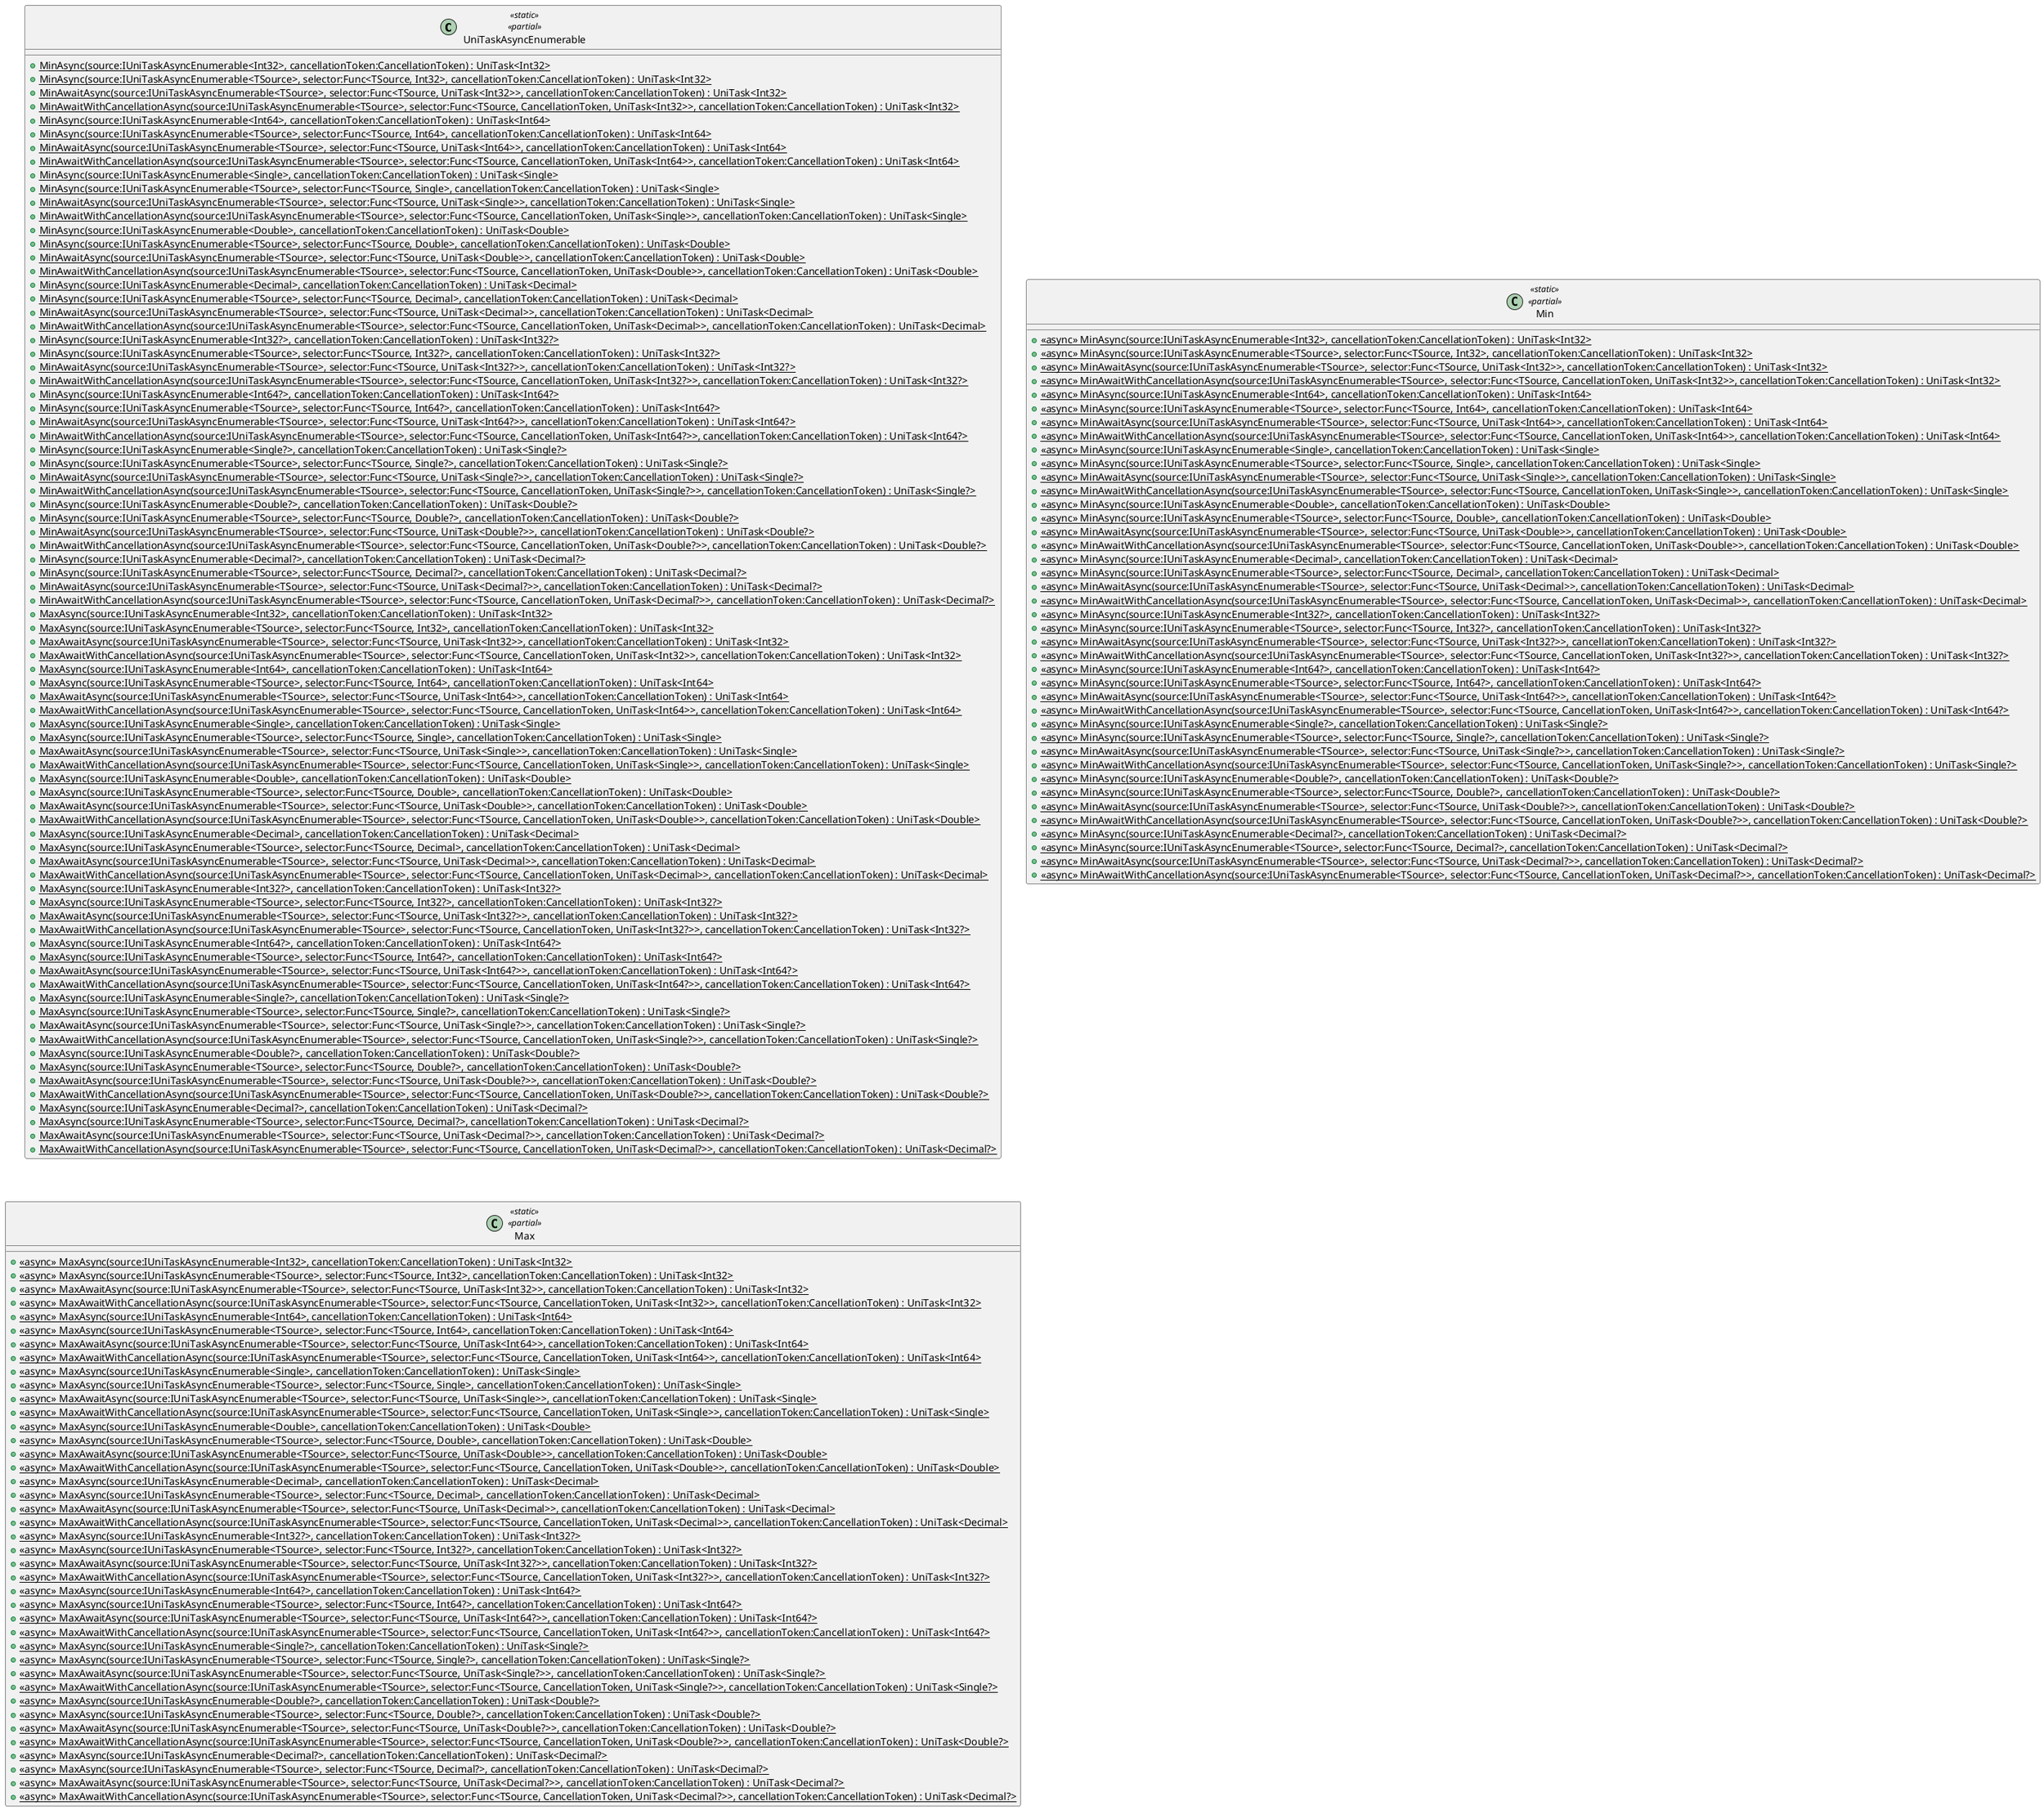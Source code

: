 @startuml
class UniTaskAsyncEnumerable <<static>> <<partial>> {
    + {static} MinAsync(source:IUniTaskAsyncEnumerable<Int32>, cancellationToken:CancellationToken) : UniTask<Int32>
    + {static} MinAsync(source:IUniTaskAsyncEnumerable<TSource>, selector:Func<TSource, Int32>, cancellationToken:CancellationToken) : UniTask<Int32>
    + {static} MinAwaitAsync(source:IUniTaskAsyncEnumerable<TSource>, selector:Func<TSource, UniTask<Int32>>, cancellationToken:CancellationToken) : UniTask<Int32>
    + {static} MinAwaitWithCancellationAsync(source:IUniTaskAsyncEnumerable<TSource>, selector:Func<TSource, CancellationToken, UniTask<Int32>>, cancellationToken:CancellationToken) : UniTask<Int32>
    + {static} MinAsync(source:IUniTaskAsyncEnumerable<Int64>, cancellationToken:CancellationToken) : UniTask<Int64>
    + {static} MinAsync(source:IUniTaskAsyncEnumerable<TSource>, selector:Func<TSource, Int64>, cancellationToken:CancellationToken) : UniTask<Int64>
    + {static} MinAwaitAsync(source:IUniTaskAsyncEnumerable<TSource>, selector:Func<TSource, UniTask<Int64>>, cancellationToken:CancellationToken) : UniTask<Int64>
    + {static} MinAwaitWithCancellationAsync(source:IUniTaskAsyncEnumerable<TSource>, selector:Func<TSource, CancellationToken, UniTask<Int64>>, cancellationToken:CancellationToken) : UniTask<Int64>
    + {static} MinAsync(source:IUniTaskAsyncEnumerable<Single>, cancellationToken:CancellationToken) : UniTask<Single>
    + {static} MinAsync(source:IUniTaskAsyncEnumerable<TSource>, selector:Func<TSource, Single>, cancellationToken:CancellationToken) : UniTask<Single>
    + {static} MinAwaitAsync(source:IUniTaskAsyncEnumerable<TSource>, selector:Func<TSource, UniTask<Single>>, cancellationToken:CancellationToken) : UniTask<Single>
    + {static} MinAwaitWithCancellationAsync(source:IUniTaskAsyncEnumerable<TSource>, selector:Func<TSource, CancellationToken, UniTask<Single>>, cancellationToken:CancellationToken) : UniTask<Single>
    + {static} MinAsync(source:IUniTaskAsyncEnumerable<Double>, cancellationToken:CancellationToken) : UniTask<Double>
    + {static} MinAsync(source:IUniTaskAsyncEnumerable<TSource>, selector:Func<TSource, Double>, cancellationToken:CancellationToken) : UniTask<Double>
    + {static} MinAwaitAsync(source:IUniTaskAsyncEnumerable<TSource>, selector:Func<TSource, UniTask<Double>>, cancellationToken:CancellationToken) : UniTask<Double>
    + {static} MinAwaitWithCancellationAsync(source:IUniTaskAsyncEnumerable<TSource>, selector:Func<TSource, CancellationToken, UniTask<Double>>, cancellationToken:CancellationToken) : UniTask<Double>
    + {static} MinAsync(source:IUniTaskAsyncEnumerable<Decimal>, cancellationToken:CancellationToken) : UniTask<Decimal>
    + {static} MinAsync(source:IUniTaskAsyncEnumerable<TSource>, selector:Func<TSource, Decimal>, cancellationToken:CancellationToken) : UniTask<Decimal>
    + {static} MinAwaitAsync(source:IUniTaskAsyncEnumerable<TSource>, selector:Func<TSource, UniTask<Decimal>>, cancellationToken:CancellationToken) : UniTask<Decimal>
    + {static} MinAwaitWithCancellationAsync(source:IUniTaskAsyncEnumerable<TSource>, selector:Func<TSource, CancellationToken, UniTask<Decimal>>, cancellationToken:CancellationToken) : UniTask<Decimal>
    + {static} MinAsync(source:IUniTaskAsyncEnumerable<Int32?>, cancellationToken:CancellationToken) : UniTask<Int32?>
    + {static} MinAsync(source:IUniTaskAsyncEnumerable<TSource>, selector:Func<TSource, Int32?>, cancellationToken:CancellationToken) : UniTask<Int32?>
    + {static} MinAwaitAsync(source:IUniTaskAsyncEnumerable<TSource>, selector:Func<TSource, UniTask<Int32?>>, cancellationToken:CancellationToken) : UniTask<Int32?>
    + {static} MinAwaitWithCancellationAsync(source:IUniTaskAsyncEnumerable<TSource>, selector:Func<TSource, CancellationToken, UniTask<Int32?>>, cancellationToken:CancellationToken) : UniTask<Int32?>
    + {static} MinAsync(source:IUniTaskAsyncEnumerable<Int64?>, cancellationToken:CancellationToken) : UniTask<Int64?>
    + {static} MinAsync(source:IUniTaskAsyncEnumerable<TSource>, selector:Func<TSource, Int64?>, cancellationToken:CancellationToken) : UniTask<Int64?>
    + {static} MinAwaitAsync(source:IUniTaskAsyncEnumerable<TSource>, selector:Func<TSource, UniTask<Int64?>>, cancellationToken:CancellationToken) : UniTask<Int64?>
    + {static} MinAwaitWithCancellationAsync(source:IUniTaskAsyncEnumerable<TSource>, selector:Func<TSource, CancellationToken, UniTask<Int64?>>, cancellationToken:CancellationToken) : UniTask<Int64?>
    + {static} MinAsync(source:IUniTaskAsyncEnumerable<Single?>, cancellationToken:CancellationToken) : UniTask<Single?>
    + {static} MinAsync(source:IUniTaskAsyncEnumerable<TSource>, selector:Func<TSource, Single?>, cancellationToken:CancellationToken) : UniTask<Single?>
    + {static} MinAwaitAsync(source:IUniTaskAsyncEnumerable<TSource>, selector:Func<TSource, UniTask<Single?>>, cancellationToken:CancellationToken) : UniTask<Single?>
    + {static} MinAwaitWithCancellationAsync(source:IUniTaskAsyncEnumerable<TSource>, selector:Func<TSource, CancellationToken, UniTask<Single?>>, cancellationToken:CancellationToken) : UniTask<Single?>
    + {static} MinAsync(source:IUniTaskAsyncEnumerable<Double?>, cancellationToken:CancellationToken) : UniTask<Double?>
    + {static} MinAsync(source:IUniTaskAsyncEnumerable<TSource>, selector:Func<TSource, Double?>, cancellationToken:CancellationToken) : UniTask<Double?>
    + {static} MinAwaitAsync(source:IUniTaskAsyncEnumerable<TSource>, selector:Func<TSource, UniTask<Double?>>, cancellationToken:CancellationToken) : UniTask<Double?>
    + {static} MinAwaitWithCancellationAsync(source:IUniTaskAsyncEnumerable<TSource>, selector:Func<TSource, CancellationToken, UniTask<Double?>>, cancellationToken:CancellationToken) : UniTask<Double?>
    + {static} MinAsync(source:IUniTaskAsyncEnumerable<Decimal?>, cancellationToken:CancellationToken) : UniTask<Decimal?>
    + {static} MinAsync(source:IUniTaskAsyncEnumerable<TSource>, selector:Func<TSource, Decimal?>, cancellationToken:CancellationToken) : UniTask<Decimal?>
    + {static} MinAwaitAsync(source:IUniTaskAsyncEnumerable<TSource>, selector:Func<TSource, UniTask<Decimal?>>, cancellationToken:CancellationToken) : UniTask<Decimal?>
    + {static} MinAwaitWithCancellationAsync(source:IUniTaskAsyncEnumerable<TSource>, selector:Func<TSource, CancellationToken, UniTask<Decimal?>>, cancellationToken:CancellationToken) : UniTask<Decimal?>
}
class Min <<static>> <<partial>> {
    + {static} <<async>> MinAsync(source:IUniTaskAsyncEnumerable<Int32>, cancellationToken:CancellationToken) : UniTask<Int32>
    + {static} <<async>> MinAsync(source:IUniTaskAsyncEnumerable<TSource>, selector:Func<TSource, Int32>, cancellationToken:CancellationToken) : UniTask<Int32>
    + {static} <<async>> MinAwaitAsync(source:IUniTaskAsyncEnumerable<TSource>, selector:Func<TSource, UniTask<Int32>>, cancellationToken:CancellationToken) : UniTask<Int32>
    + {static} <<async>> MinAwaitWithCancellationAsync(source:IUniTaskAsyncEnumerable<TSource>, selector:Func<TSource, CancellationToken, UniTask<Int32>>, cancellationToken:CancellationToken) : UniTask<Int32>
    + {static} <<async>> MinAsync(source:IUniTaskAsyncEnumerable<Int64>, cancellationToken:CancellationToken) : UniTask<Int64>
    + {static} <<async>> MinAsync(source:IUniTaskAsyncEnumerable<TSource>, selector:Func<TSource, Int64>, cancellationToken:CancellationToken) : UniTask<Int64>
    + {static} <<async>> MinAwaitAsync(source:IUniTaskAsyncEnumerable<TSource>, selector:Func<TSource, UniTask<Int64>>, cancellationToken:CancellationToken) : UniTask<Int64>
    + {static} <<async>> MinAwaitWithCancellationAsync(source:IUniTaskAsyncEnumerable<TSource>, selector:Func<TSource, CancellationToken, UniTask<Int64>>, cancellationToken:CancellationToken) : UniTask<Int64>
    + {static} <<async>> MinAsync(source:IUniTaskAsyncEnumerable<Single>, cancellationToken:CancellationToken) : UniTask<Single>
    + {static} <<async>> MinAsync(source:IUniTaskAsyncEnumerable<TSource>, selector:Func<TSource, Single>, cancellationToken:CancellationToken) : UniTask<Single>
    + {static} <<async>> MinAwaitAsync(source:IUniTaskAsyncEnumerable<TSource>, selector:Func<TSource, UniTask<Single>>, cancellationToken:CancellationToken) : UniTask<Single>
    + {static} <<async>> MinAwaitWithCancellationAsync(source:IUniTaskAsyncEnumerable<TSource>, selector:Func<TSource, CancellationToken, UniTask<Single>>, cancellationToken:CancellationToken) : UniTask<Single>
    + {static} <<async>> MinAsync(source:IUniTaskAsyncEnumerable<Double>, cancellationToken:CancellationToken) : UniTask<Double>
    + {static} <<async>> MinAsync(source:IUniTaskAsyncEnumerable<TSource>, selector:Func<TSource, Double>, cancellationToken:CancellationToken) : UniTask<Double>
    + {static} <<async>> MinAwaitAsync(source:IUniTaskAsyncEnumerable<TSource>, selector:Func<TSource, UniTask<Double>>, cancellationToken:CancellationToken) : UniTask<Double>
    + {static} <<async>> MinAwaitWithCancellationAsync(source:IUniTaskAsyncEnumerable<TSource>, selector:Func<TSource, CancellationToken, UniTask<Double>>, cancellationToken:CancellationToken) : UniTask<Double>
    + {static} <<async>> MinAsync(source:IUniTaskAsyncEnumerable<Decimal>, cancellationToken:CancellationToken) : UniTask<Decimal>
    + {static} <<async>> MinAsync(source:IUniTaskAsyncEnumerable<TSource>, selector:Func<TSource, Decimal>, cancellationToken:CancellationToken) : UniTask<Decimal>
    + {static} <<async>> MinAwaitAsync(source:IUniTaskAsyncEnumerable<TSource>, selector:Func<TSource, UniTask<Decimal>>, cancellationToken:CancellationToken) : UniTask<Decimal>
    + {static} <<async>> MinAwaitWithCancellationAsync(source:IUniTaskAsyncEnumerable<TSource>, selector:Func<TSource, CancellationToken, UniTask<Decimal>>, cancellationToken:CancellationToken) : UniTask<Decimal>
    + {static} <<async>> MinAsync(source:IUniTaskAsyncEnumerable<Int32?>, cancellationToken:CancellationToken) : UniTask<Int32?>
    + {static} <<async>> MinAsync(source:IUniTaskAsyncEnumerable<TSource>, selector:Func<TSource, Int32?>, cancellationToken:CancellationToken) : UniTask<Int32?>
    + {static} <<async>> MinAwaitAsync(source:IUniTaskAsyncEnumerable<TSource>, selector:Func<TSource, UniTask<Int32?>>, cancellationToken:CancellationToken) : UniTask<Int32?>
    + {static} <<async>> MinAwaitWithCancellationAsync(source:IUniTaskAsyncEnumerable<TSource>, selector:Func<TSource, CancellationToken, UniTask<Int32?>>, cancellationToken:CancellationToken) : UniTask<Int32?>
    + {static} <<async>> MinAsync(source:IUniTaskAsyncEnumerable<Int64?>, cancellationToken:CancellationToken) : UniTask<Int64?>
    + {static} <<async>> MinAsync(source:IUniTaskAsyncEnumerable<TSource>, selector:Func<TSource, Int64?>, cancellationToken:CancellationToken) : UniTask<Int64?>
    + {static} <<async>> MinAwaitAsync(source:IUniTaskAsyncEnumerable<TSource>, selector:Func<TSource, UniTask<Int64?>>, cancellationToken:CancellationToken) : UniTask<Int64?>
    + {static} <<async>> MinAwaitWithCancellationAsync(source:IUniTaskAsyncEnumerable<TSource>, selector:Func<TSource, CancellationToken, UniTask<Int64?>>, cancellationToken:CancellationToken) : UniTask<Int64?>
    + {static} <<async>> MinAsync(source:IUniTaskAsyncEnumerable<Single?>, cancellationToken:CancellationToken) : UniTask<Single?>
    + {static} <<async>> MinAsync(source:IUniTaskAsyncEnumerable<TSource>, selector:Func<TSource, Single?>, cancellationToken:CancellationToken) : UniTask<Single?>
    + {static} <<async>> MinAwaitAsync(source:IUniTaskAsyncEnumerable<TSource>, selector:Func<TSource, UniTask<Single?>>, cancellationToken:CancellationToken) : UniTask<Single?>
    + {static} <<async>> MinAwaitWithCancellationAsync(source:IUniTaskAsyncEnumerable<TSource>, selector:Func<TSource, CancellationToken, UniTask<Single?>>, cancellationToken:CancellationToken) : UniTask<Single?>
    + {static} <<async>> MinAsync(source:IUniTaskAsyncEnumerable<Double?>, cancellationToken:CancellationToken) : UniTask<Double?>
    + {static} <<async>> MinAsync(source:IUniTaskAsyncEnumerable<TSource>, selector:Func<TSource, Double?>, cancellationToken:CancellationToken) : UniTask<Double?>
    + {static} <<async>> MinAwaitAsync(source:IUniTaskAsyncEnumerable<TSource>, selector:Func<TSource, UniTask<Double?>>, cancellationToken:CancellationToken) : UniTask<Double?>
    + {static} <<async>> MinAwaitWithCancellationAsync(source:IUniTaskAsyncEnumerable<TSource>, selector:Func<TSource, CancellationToken, UniTask<Double?>>, cancellationToken:CancellationToken) : UniTask<Double?>
    + {static} <<async>> MinAsync(source:IUniTaskAsyncEnumerable<Decimal?>, cancellationToken:CancellationToken) : UniTask<Decimal?>
    + {static} <<async>> MinAsync(source:IUniTaskAsyncEnumerable<TSource>, selector:Func<TSource, Decimal?>, cancellationToken:CancellationToken) : UniTask<Decimal?>
    + {static} <<async>> MinAwaitAsync(source:IUniTaskAsyncEnumerable<TSource>, selector:Func<TSource, UniTask<Decimal?>>, cancellationToken:CancellationToken) : UniTask<Decimal?>
    + {static} <<async>> MinAwaitWithCancellationAsync(source:IUniTaskAsyncEnumerable<TSource>, selector:Func<TSource, CancellationToken, UniTask<Decimal?>>, cancellationToken:CancellationToken) : UniTask<Decimal?>
}
class UniTaskAsyncEnumerable <<static>> <<partial>> {
    + {static} MaxAsync(source:IUniTaskAsyncEnumerable<Int32>, cancellationToken:CancellationToken) : UniTask<Int32>
    + {static} MaxAsync(source:IUniTaskAsyncEnumerable<TSource>, selector:Func<TSource, Int32>, cancellationToken:CancellationToken) : UniTask<Int32>
    + {static} MaxAwaitAsync(source:IUniTaskAsyncEnumerable<TSource>, selector:Func<TSource, UniTask<Int32>>, cancellationToken:CancellationToken) : UniTask<Int32>
    + {static} MaxAwaitWithCancellationAsync(source:IUniTaskAsyncEnumerable<TSource>, selector:Func<TSource, CancellationToken, UniTask<Int32>>, cancellationToken:CancellationToken) : UniTask<Int32>
    + {static} MaxAsync(source:IUniTaskAsyncEnumerable<Int64>, cancellationToken:CancellationToken) : UniTask<Int64>
    + {static} MaxAsync(source:IUniTaskAsyncEnumerable<TSource>, selector:Func<TSource, Int64>, cancellationToken:CancellationToken) : UniTask<Int64>
    + {static} MaxAwaitAsync(source:IUniTaskAsyncEnumerable<TSource>, selector:Func<TSource, UniTask<Int64>>, cancellationToken:CancellationToken) : UniTask<Int64>
    + {static} MaxAwaitWithCancellationAsync(source:IUniTaskAsyncEnumerable<TSource>, selector:Func<TSource, CancellationToken, UniTask<Int64>>, cancellationToken:CancellationToken) : UniTask<Int64>
    + {static} MaxAsync(source:IUniTaskAsyncEnumerable<Single>, cancellationToken:CancellationToken) : UniTask<Single>
    + {static} MaxAsync(source:IUniTaskAsyncEnumerable<TSource>, selector:Func<TSource, Single>, cancellationToken:CancellationToken) : UniTask<Single>
    + {static} MaxAwaitAsync(source:IUniTaskAsyncEnumerable<TSource>, selector:Func<TSource, UniTask<Single>>, cancellationToken:CancellationToken) : UniTask<Single>
    + {static} MaxAwaitWithCancellationAsync(source:IUniTaskAsyncEnumerable<TSource>, selector:Func<TSource, CancellationToken, UniTask<Single>>, cancellationToken:CancellationToken) : UniTask<Single>
    + {static} MaxAsync(source:IUniTaskAsyncEnumerable<Double>, cancellationToken:CancellationToken) : UniTask<Double>
    + {static} MaxAsync(source:IUniTaskAsyncEnumerable<TSource>, selector:Func<TSource, Double>, cancellationToken:CancellationToken) : UniTask<Double>
    + {static} MaxAwaitAsync(source:IUniTaskAsyncEnumerable<TSource>, selector:Func<TSource, UniTask<Double>>, cancellationToken:CancellationToken) : UniTask<Double>
    + {static} MaxAwaitWithCancellationAsync(source:IUniTaskAsyncEnumerable<TSource>, selector:Func<TSource, CancellationToken, UniTask<Double>>, cancellationToken:CancellationToken) : UniTask<Double>
    + {static} MaxAsync(source:IUniTaskAsyncEnumerable<Decimal>, cancellationToken:CancellationToken) : UniTask<Decimal>
    + {static} MaxAsync(source:IUniTaskAsyncEnumerable<TSource>, selector:Func<TSource, Decimal>, cancellationToken:CancellationToken) : UniTask<Decimal>
    + {static} MaxAwaitAsync(source:IUniTaskAsyncEnumerable<TSource>, selector:Func<TSource, UniTask<Decimal>>, cancellationToken:CancellationToken) : UniTask<Decimal>
    + {static} MaxAwaitWithCancellationAsync(source:IUniTaskAsyncEnumerable<TSource>, selector:Func<TSource, CancellationToken, UniTask<Decimal>>, cancellationToken:CancellationToken) : UniTask<Decimal>
    + {static} MaxAsync(source:IUniTaskAsyncEnumerable<Int32?>, cancellationToken:CancellationToken) : UniTask<Int32?>
    + {static} MaxAsync(source:IUniTaskAsyncEnumerable<TSource>, selector:Func<TSource, Int32?>, cancellationToken:CancellationToken) : UniTask<Int32?>
    + {static} MaxAwaitAsync(source:IUniTaskAsyncEnumerable<TSource>, selector:Func<TSource, UniTask<Int32?>>, cancellationToken:CancellationToken) : UniTask<Int32?>
    + {static} MaxAwaitWithCancellationAsync(source:IUniTaskAsyncEnumerable<TSource>, selector:Func<TSource, CancellationToken, UniTask<Int32?>>, cancellationToken:CancellationToken) : UniTask<Int32?>
    + {static} MaxAsync(source:IUniTaskAsyncEnumerable<Int64?>, cancellationToken:CancellationToken) : UniTask<Int64?>
    + {static} MaxAsync(source:IUniTaskAsyncEnumerable<TSource>, selector:Func<TSource, Int64?>, cancellationToken:CancellationToken) : UniTask<Int64?>
    + {static} MaxAwaitAsync(source:IUniTaskAsyncEnumerable<TSource>, selector:Func<TSource, UniTask<Int64?>>, cancellationToken:CancellationToken) : UniTask<Int64?>
    + {static} MaxAwaitWithCancellationAsync(source:IUniTaskAsyncEnumerable<TSource>, selector:Func<TSource, CancellationToken, UniTask<Int64?>>, cancellationToken:CancellationToken) : UniTask<Int64?>
    + {static} MaxAsync(source:IUniTaskAsyncEnumerable<Single?>, cancellationToken:CancellationToken) : UniTask<Single?>
    + {static} MaxAsync(source:IUniTaskAsyncEnumerable<TSource>, selector:Func<TSource, Single?>, cancellationToken:CancellationToken) : UniTask<Single?>
    + {static} MaxAwaitAsync(source:IUniTaskAsyncEnumerable<TSource>, selector:Func<TSource, UniTask<Single?>>, cancellationToken:CancellationToken) : UniTask<Single?>
    + {static} MaxAwaitWithCancellationAsync(source:IUniTaskAsyncEnumerable<TSource>, selector:Func<TSource, CancellationToken, UniTask<Single?>>, cancellationToken:CancellationToken) : UniTask<Single?>
    + {static} MaxAsync(source:IUniTaskAsyncEnumerable<Double?>, cancellationToken:CancellationToken) : UniTask<Double?>
    + {static} MaxAsync(source:IUniTaskAsyncEnumerable<TSource>, selector:Func<TSource, Double?>, cancellationToken:CancellationToken) : UniTask<Double?>
    + {static} MaxAwaitAsync(source:IUniTaskAsyncEnumerable<TSource>, selector:Func<TSource, UniTask<Double?>>, cancellationToken:CancellationToken) : UniTask<Double?>
    + {static} MaxAwaitWithCancellationAsync(source:IUniTaskAsyncEnumerable<TSource>, selector:Func<TSource, CancellationToken, UniTask<Double?>>, cancellationToken:CancellationToken) : UniTask<Double?>
    + {static} MaxAsync(source:IUniTaskAsyncEnumerable<Decimal?>, cancellationToken:CancellationToken) : UniTask<Decimal?>
    + {static} MaxAsync(source:IUniTaskAsyncEnumerable<TSource>, selector:Func<TSource, Decimal?>, cancellationToken:CancellationToken) : UniTask<Decimal?>
    + {static} MaxAwaitAsync(source:IUniTaskAsyncEnumerable<TSource>, selector:Func<TSource, UniTask<Decimal?>>, cancellationToken:CancellationToken) : UniTask<Decimal?>
    + {static} MaxAwaitWithCancellationAsync(source:IUniTaskAsyncEnumerable<TSource>, selector:Func<TSource, CancellationToken, UniTask<Decimal?>>, cancellationToken:CancellationToken) : UniTask<Decimal?>
}
class Max <<static>> <<partial>> {
    + {static} <<async>> MaxAsync(source:IUniTaskAsyncEnumerable<Int32>, cancellationToken:CancellationToken) : UniTask<Int32>
    + {static} <<async>> MaxAsync(source:IUniTaskAsyncEnumerable<TSource>, selector:Func<TSource, Int32>, cancellationToken:CancellationToken) : UniTask<Int32>
    + {static} <<async>> MaxAwaitAsync(source:IUniTaskAsyncEnumerable<TSource>, selector:Func<TSource, UniTask<Int32>>, cancellationToken:CancellationToken) : UniTask<Int32>
    + {static} <<async>> MaxAwaitWithCancellationAsync(source:IUniTaskAsyncEnumerable<TSource>, selector:Func<TSource, CancellationToken, UniTask<Int32>>, cancellationToken:CancellationToken) : UniTask<Int32>
    + {static} <<async>> MaxAsync(source:IUniTaskAsyncEnumerable<Int64>, cancellationToken:CancellationToken) : UniTask<Int64>
    + {static} <<async>> MaxAsync(source:IUniTaskAsyncEnumerable<TSource>, selector:Func<TSource, Int64>, cancellationToken:CancellationToken) : UniTask<Int64>
    + {static} <<async>> MaxAwaitAsync(source:IUniTaskAsyncEnumerable<TSource>, selector:Func<TSource, UniTask<Int64>>, cancellationToken:CancellationToken) : UniTask<Int64>
    + {static} <<async>> MaxAwaitWithCancellationAsync(source:IUniTaskAsyncEnumerable<TSource>, selector:Func<TSource, CancellationToken, UniTask<Int64>>, cancellationToken:CancellationToken) : UniTask<Int64>
    + {static} <<async>> MaxAsync(source:IUniTaskAsyncEnumerable<Single>, cancellationToken:CancellationToken) : UniTask<Single>
    + {static} <<async>> MaxAsync(source:IUniTaskAsyncEnumerable<TSource>, selector:Func<TSource, Single>, cancellationToken:CancellationToken) : UniTask<Single>
    + {static} <<async>> MaxAwaitAsync(source:IUniTaskAsyncEnumerable<TSource>, selector:Func<TSource, UniTask<Single>>, cancellationToken:CancellationToken) : UniTask<Single>
    + {static} <<async>> MaxAwaitWithCancellationAsync(source:IUniTaskAsyncEnumerable<TSource>, selector:Func<TSource, CancellationToken, UniTask<Single>>, cancellationToken:CancellationToken) : UniTask<Single>
    + {static} <<async>> MaxAsync(source:IUniTaskAsyncEnumerable<Double>, cancellationToken:CancellationToken) : UniTask<Double>
    + {static} <<async>> MaxAsync(source:IUniTaskAsyncEnumerable<TSource>, selector:Func<TSource, Double>, cancellationToken:CancellationToken) : UniTask<Double>
    + {static} <<async>> MaxAwaitAsync(source:IUniTaskAsyncEnumerable<TSource>, selector:Func<TSource, UniTask<Double>>, cancellationToken:CancellationToken) : UniTask<Double>
    + {static} <<async>> MaxAwaitWithCancellationAsync(source:IUniTaskAsyncEnumerable<TSource>, selector:Func<TSource, CancellationToken, UniTask<Double>>, cancellationToken:CancellationToken) : UniTask<Double>
    + {static} <<async>> MaxAsync(source:IUniTaskAsyncEnumerable<Decimal>, cancellationToken:CancellationToken) : UniTask<Decimal>
    + {static} <<async>> MaxAsync(source:IUniTaskAsyncEnumerable<TSource>, selector:Func<TSource, Decimal>, cancellationToken:CancellationToken) : UniTask<Decimal>
    + {static} <<async>> MaxAwaitAsync(source:IUniTaskAsyncEnumerable<TSource>, selector:Func<TSource, UniTask<Decimal>>, cancellationToken:CancellationToken) : UniTask<Decimal>
    + {static} <<async>> MaxAwaitWithCancellationAsync(source:IUniTaskAsyncEnumerable<TSource>, selector:Func<TSource, CancellationToken, UniTask<Decimal>>, cancellationToken:CancellationToken) : UniTask<Decimal>
    + {static} <<async>> MaxAsync(source:IUniTaskAsyncEnumerable<Int32?>, cancellationToken:CancellationToken) : UniTask<Int32?>
    + {static} <<async>> MaxAsync(source:IUniTaskAsyncEnumerable<TSource>, selector:Func<TSource, Int32?>, cancellationToken:CancellationToken) : UniTask<Int32?>
    + {static} <<async>> MaxAwaitAsync(source:IUniTaskAsyncEnumerable<TSource>, selector:Func<TSource, UniTask<Int32?>>, cancellationToken:CancellationToken) : UniTask<Int32?>
    + {static} <<async>> MaxAwaitWithCancellationAsync(source:IUniTaskAsyncEnumerable<TSource>, selector:Func<TSource, CancellationToken, UniTask<Int32?>>, cancellationToken:CancellationToken) : UniTask<Int32?>
    + {static} <<async>> MaxAsync(source:IUniTaskAsyncEnumerable<Int64?>, cancellationToken:CancellationToken) : UniTask<Int64?>
    + {static} <<async>> MaxAsync(source:IUniTaskAsyncEnumerable<TSource>, selector:Func<TSource, Int64?>, cancellationToken:CancellationToken) : UniTask<Int64?>
    + {static} <<async>> MaxAwaitAsync(source:IUniTaskAsyncEnumerable<TSource>, selector:Func<TSource, UniTask<Int64?>>, cancellationToken:CancellationToken) : UniTask<Int64?>
    + {static} <<async>> MaxAwaitWithCancellationAsync(source:IUniTaskAsyncEnumerable<TSource>, selector:Func<TSource, CancellationToken, UniTask<Int64?>>, cancellationToken:CancellationToken) : UniTask<Int64?>
    + {static} <<async>> MaxAsync(source:IUniTaskAsyncEnumerable<Single?>, cancellationToken:CancellationToken) : UniTask<Single?>
    + {static} <<async>> MaxAsync(source:IUniTaskAsyncEnumerable<TSource>, selector:Func<TSource, Single?>, cancellationToken:CancellationToken) : UniTask<Single?>
    + {static} <<async>> MaxAwaitAsync(source:IUniTaskAsyncEnumerable<TSource>, selector:Func<TSource, UniTask<Single?>>, cancellationToken:CancellationToken) : UniTask<Single?>
    + {static} <<async>> MaxAwaitWithCancellationAsync(source:IUniTaskAsyncEnumerable<TSource>, selector:Func<TSource, CancellationToken, UniTask<Single?>>, cancellationToken:CancellationToken) : UniTask<Single?>
    + {static} <<async>> MaxAsync(source:IUniTaskAsyncEnumerable<Double?>, cancellationToken:CancellationToken) : UniTask<Double?>
    + {static} <<async>> MaxAsync(source:IUniTaskAsyncEnumerable<TSource>, selector:Func<TSource, Double?>, cancellationToken:CancellationToken) : UniTask<Double?>
    + {static} <<async>> MaxAwaitAsync(source:IUniTaskAsyncEnumerable<TSource>, selector:Func<TSource, UniTask<Double?>>, cancellationToken:CancellationToken) : UniTask<Double?>
    + {static} <<async>> MaxAwaitWithCancellationAsync(source:IUniTaskAsyncEnumerable<TSource>, selector:Func<TSource, CancellationToken, UniTask<Double?>>, cancellationToken:CancellationToken) : UniTask<Double?>
    + {static} <<async>> MaxAsync(source:IUniTaskAsyncEnumerable<Decimal?>, cancellationToken:CancellationToken) : UniTask<Decimal?>
    + {static} <<async>> MaxAsync(source:IUniTaskAsyncEnumerable<TSource>, selector:Func<TSource, Decimal?>, cancellationToken:CancellationToken) : UniTask<Decimal?>
    + {static} <<async>> MaxAwaitAsync(source:IUniTaskAsyncEnumerable<TSource>, selector:Func<TSource, UniTask<Decimal?>>, cancellationToken:CancellationToken) : UniTask<Decimal?>
    + {static} <<async>> MaxAwaitWithCancellationAsync(source:IUniTaskAsyncEnumerable<TSource>, selector:Func<TSource, CancellationToken, UniTask<Decimal?>>, cancellationToken:CancellationToken) : UniTask<Decimal?>
}
@enduml
